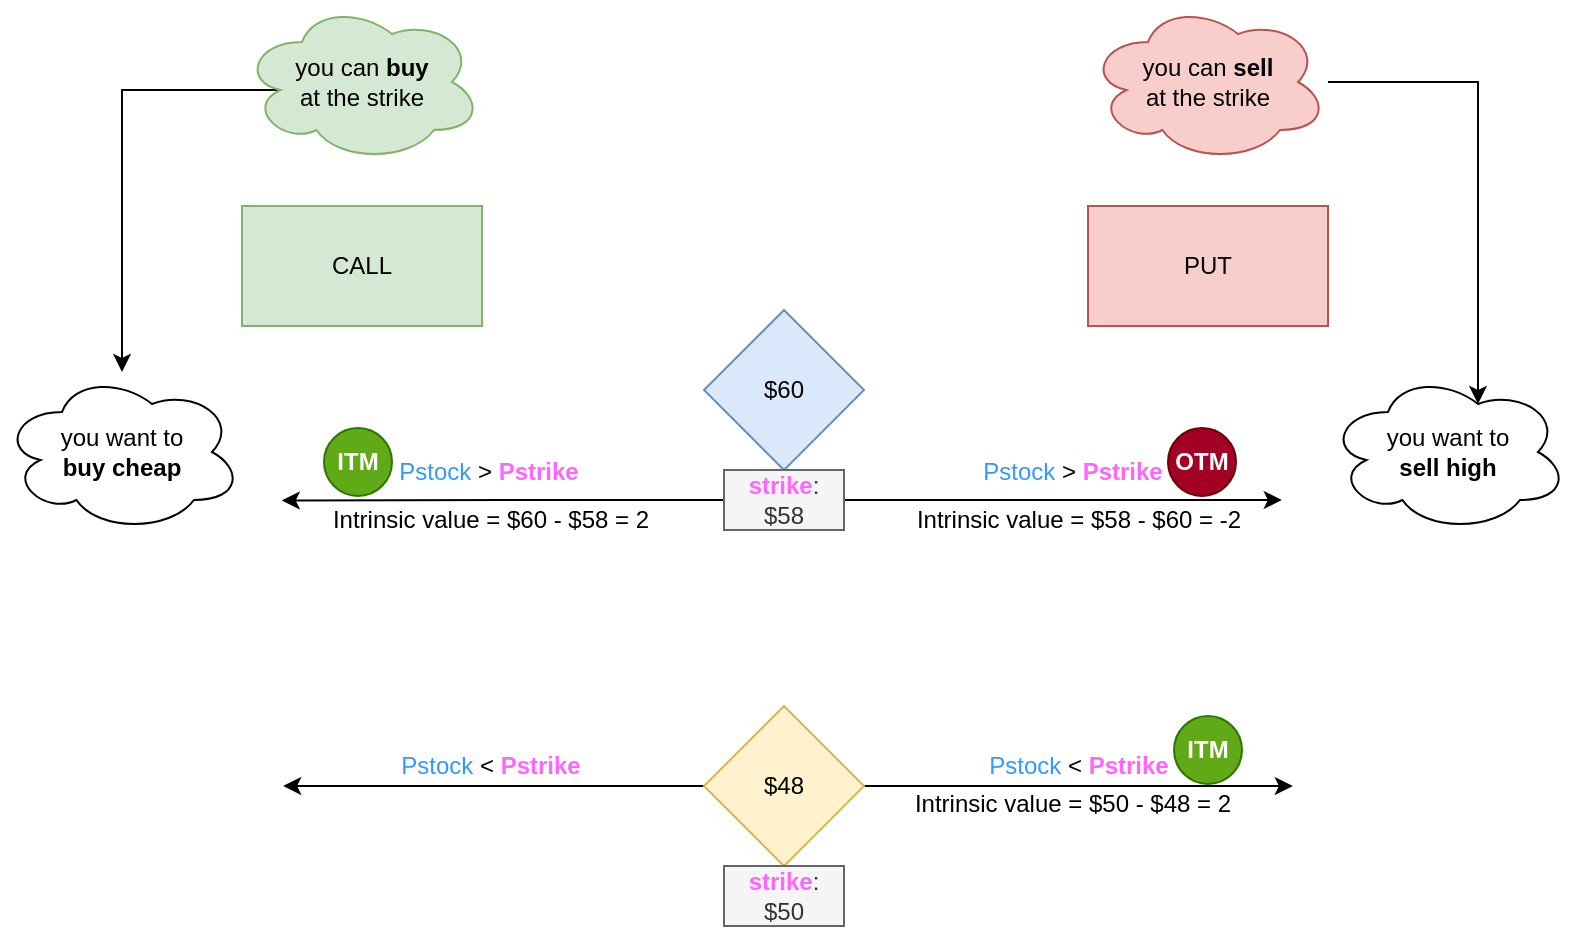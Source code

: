 <mxfile version="24.7.6">
  <diagram name="Page-1" id="c0VkITqdIVa_M6NJ3r1m">
    <mxGraphModel dx="823" dy="504" grid="0" gridSize="10" guides="1" tooltips="1" connect="1" arrows="1" fold="1" page="1" pageScale="1" pageWidth="850" pageHeight="1100" math="0" shadow="0">
      <root>
        <mxCell id="0" />
        <mxCell id="1" parent="0" />
        <mxCell id="XTTomyIDRFA8E6qx83rM-1" value="CALL" style="rounded=0;whiteSpace=wrap;html=1;fillColor=#d5e8d4;strokeColor=#82b366;" vertex="1" parent="1">
          <mxGeometry x="154" y="186" width="120" height="60" as="geometry" />
        </mxCell>
        <mxCell id="XTTomyIDRFA8E6qx83rM-2" value="PUT" style="rounded=0;whiteSpace=wrap;html=1;fillColor=#f8cecc;strokeColor=#b85450;" vertex="1" parent="1">
          <mxGeometry x="577" y="186" width="120" height="60" as="geometry" />
        </mxCell>
        <mxCell id="XTTomyIDRFA8E6qx83rM-6" style="edgeStyle=orthogonalEdgeStyle;rounded=0;orthogonalLoop=1;jettySize=auto;html=1;exitX=0.16;exitY=0.55;exitDx=0;exitDy=0;exitPerimeter=0;" edge="1" parent="1" source="XTTomyIDRFA8E6qx83rM-3" target="XTTomyIDRFA8E6qx83rM-5">
          <mxGeometry relative="1" as="geometry">
            <Array as="points">
              <mxPoint x="94" y="128" />
            </Array>
          </mxGeometry>
        </mxCell>
        <mxCell id="XTTomyIDRFA8E6qx83rM-3" value="you can &lt;b&gt;buy&lt;/b&gt;&lt;div&gt;at the strike&lt;/div&gt;" style="ellipse;shape=cloud;whiteSpace=wrap;html=1;fillColor=#d5e8d4;strokeColor=#82b366;" vertex="1" parent="1">
          <mxGeometry x="154" y="84" width="120" height="80" as="geometry" />
        </mxCell>
        <mxCell id="XTTomyIDRFA8E6qx83rM-4" value="you can &lt;b&gt;sell&lt;/b&gt;&lt;div&gt;at the strike&lt;/div&gt;" style="ellipse;shape=cloud;whiteSpace=wrap;html=1;fillColor=#f8cecc;strokeColor=#b85450;" vertex="1" parent="1">
          <mxGeometry x="577" y="84" width="120" height="80" as="geometry" />
        </mxCell>
        <mxCell id="XTTomyIDRFA8E6qx83rM-5" value="you want to&lt;div&gt;&lt;b&gt;buy&lt;/b&gt; &lt;b&gt;cheap&lt;/b&gt;&lt;/div&gt;" style="ellipse;shape=cloud;whiteSpace=wrap;html=1;" vertex="1" parent="1">
          <mxGeometry x="34" y="269" width="120" height="80" as="geometry" />
        </mxCell>
        <mxCell id="XTTomyIDRFA8E6qx83rM-7" value="you want to&lt;div&gt;&lt;b&gt;sell&lt;/b&gt;&amp;nbsp;&lt;b&gt;high&lt;/b&gt;&lt;/div&gt;" style="ellipse;shape=cloud;whiteSpace=wrap;html=1;" vertex="1" parent="1">
          <mxGeometry x="697" y="269" width="120" height="80" as="geometry" />
        </mxCell>
        <mxCell id="XTTomyIDRFA8E6qx83rM-8" style="edgeStyle=orthogonalEdgeStyle;rounded=0;orthogonalLoop=1;jettySize=auto;html=1;entryX=0.625;entryY=0.2;entryDx=0;entryDy=0;entryPerimeter=0;" edge="1" parent="1" source="XTTomyIDRFA8E6qx83rM-4" target="XTTomyIDRFA8E6qx83rM-7">
          <mxGeometry relative="1" as="geometry">
            <Array as="points">
              <mxPoint x="772" y="124" />
            </Array>
          </mxGeometry>
        </mxCell>
        <mxCell id="XTTomyIDRFA8E6qx83rM-11" value="" style="group" vertex="1" connectable="0" parent="1">
          <mxGeometry x="385" y="238" width="80" height="110" as="geometry" />
        </mxCell>
        <mxCell id="XTTomyIDRFA8E6qx83rM-9" value="$60" style="rhombus;whiteSpace=wrap;html=1;fillColor=#dae8fc;strokeColor=#6c8ebf;" vertex="1" parent="XTTomyIDRFA8E6qx83rM-11">
          <mxGeometry width="80" height="80" as="geometry" />
        </mxCell>
        <mxCell id="XTTomyIDRFA8E6qx83rM-14" style="edgeStyle=orthogonalEdgeStyle;rounded=0;orthogonalLoop=1;jettySize=auto;html=1;exitX=0;exitY=0.5;exitDx=0;exitDy=0;" edge="1" parent="XTTomyIDRFA8E6qx83rM-11" source="XTTomyIDRFA8E6qx83rM-10">
          <mxGeometry relative="1" as="geometry">
            <mxPoint x="-211.103" y="95.241" as="targetPoint" />
          </mxGeometry>
        </mxCell>
        <mxCell id="XTTomyIDRFA8E6qx83rM-21" style="edgeStyle=orthogonalEdgeStyle;rounded=0;orthogonalLoop=1;jettySize=auto;html=1;" edge="1" parent="XTTomyIDRFA8E6qx83rM-11" source="XTTomyIDRFA8E6qx83rM-10">
          <mxGeometry relative="1" as="geometry">
            <mxPoint x="288.897" y="95.0" as="targetPoint" />
          </mxGeometry>
        </mxCell>
        <mxCell id="XTTomyIDRFA8E6qx83rM-10" value="&lt;font color=&quot;#ff66ff&quot;&gt;&lt;b&gt;strike&lt;/b&gt;&lt;/font&gt;: $58" style="text;html=1;align=center;verticalAlign=middle;whiteSpace=wrap;rounded=0;fillColor=#f5f5f5;strokeColor=#666666;fontColor=#333333;" vertex="1" parent="XTTomyIDRFA8E6qx83rM-11">
          <mxGeometry x="10" y="80" width="60" height="30" as="geometry" />
        </mxCell>
        <mxCell id="XTTomyIDRFA8E6qx83rM-13" value="&lt;font color=&quot;#3399ff&quot;&gt;Pstock&lt;/font&gt; &amp;gt; &lt;font color=&quot;#ff66ff&quot;&gt;&lt;b&gt;Pstrike&lt;/b&gt;&lt;/font&gt;" style="text;html=1;align=center;verticalAlign=middle;whiteSpace=wrap;rounded=0;" vertex="1" parent="1">
          <mxGeometry x="216" y="304" width="123" height="30" as="geometry" />
        </mxCell>
        <mxCell id="XTTomyIDRFA8E6qx83rM-15" value="ITM" style="ellipse;whiteSpace=wrap;html=1;aspect=fixed;fontStyle=1;fillColor=#60a917;fontColor=#ffffff;strokeColor=#2D7600;" vertex="1" parent="1">
          <mxGeometry x="195" y="297" width="34" height="34" as="geometry" />
        </mxCell>
        <mxCell id="XTTomyIDRFA8E6qx83rM-17" value="" style="group" vertex="1" connectable="0" parent="1">
          <mxGeometry x="385" y="436" width="80" height="110" as="geometry" />
        </mxCell>
        <mxCell id="XTTomyIDRFA8E6qx83rM-26" style="edgeStyle=orthogonalEdgeStyle;rounded=0;orthogonalLoop=1;jettySize=auto;html=1;" edge="1" parent="XTTomyIDRFA8E6qx83rM-17" source="XTTomyIDRFA8E6qx83rM-18">
          <mxGeometry relative="1" as="geometry">
            <mxPoint x="-210.414" y="40" as="targetPoint" />
          </mxGeometry>
        </mxCell>
        <mxCell id="XTTomyIDRFA8E6qx83rM-27" style="edgeStyle=orthogonalEdgeStyle;rounded=0;orthogonalLoop=1;jettySize=auto;html=1;exitX=1;exitY=0.5;exitDx=0;exitDy=0;" edge="1" parent="XTTomyIDRFA8E6qx83rM-17" source="XTTomyIDRFA8E6qx83rM-18">
          <mxGeometry relative="1" as="geometry">
            <mxPoint x="294.414" y="40" as="targetPoint" />
          </mxGeometry>
        </mxCell>
        <mxCell id="XTTomyIDRFA8E6qx83rM-18" value="$48" style="rhombus;whiteSpace=wrap;html=1;fillColor=#fff2cc;strokeColor=#d6b656;" vertex="1" parent="XTTomyIDRFA8E6qx83rM-17">
          <mxGeometry width="80" height="80" as="geometry" />
        </mxCell>
        <mxCell id="XTTomyIDRFA8E6qx83rM-20" value="&lt;font color=&quot;#ff66ff&quot;&gt;&lt;b&gt;strike&lt;/b&gt;&lt;/font&gt;: $50" style="text;html=1;align=center;verticalAlign=middle;whiteSpace=wrap;rounded=0;fillColor=#f5f5f5;strokeColor=#666666;fontColor=#333333;" vertex="1" parent="XTTomyIDRFA8E6qx83rM-17">
          <mxGeometry x="10" y="80" width="60" height="30" as="geometry" />
        </mxCell>
        <mxCell id="XTTomyIDRFA8E6qx83rM-22" value="&lt;font color=&quot;#3399ff&quot;&gt;Pstock&lt;/font&gt;&amp;nbsp;&amp;gt;&amp;nbsp;&lt;font color=&quot;#ff66ff&quot;&gt;&lt;b&gt;Pstrike&lt;/b&gt;&lt;/font&gt;" style="text;html=1;align=center;verticalAlign=middle;whiteSpace=wrap;rounded=0;" vertex="1" parent="1">
          <mxGeometry x="508" y="304" width="123" height="30" as="geometry" />
        </mxCell>
        <mxCell id="XTTomyIDRFA8E6qx83rM-23" value="OTM" style="ellipse;whiteSpace=wrap;html=1;aspect=fixed;fontStyle=1;fillColor=#a20025;fontColor=#ffffff;strokeColor=#6F0000;" vertex="1" parent="1">
          <mxGeometry x="617" y="297" width="34" height="34" as="geometry" />
        </mxCell>
        <mxCell id="XTTomyIDRFA8E6qx83rM-24" value="Intrinsic value = $60 - $58 = 2" style="text;html=1;align=center;verticalAlign=middle;whiteSpace=wrap;rounded=0;" vertex="1" parent="1">
          <mxGeometry x="195" y="328" width="167" height="30" as="geometry" />
        </mxCell>
        <mxCell id="XTTomyIDRFA8E6qx83rM-25" value="Intrinsic value = $58 - $60 = -2" style="text;html=1;align=center;verticalAlign=middle;whiteSpace=wrap;rounded=0;" vertex="1" parent="1">
          <mxGeometry x="489" y="328" width="167" height="30" as="geometry" />
        </mxCell>
        <mxCell id="XTTomyIDRFA8E6qx83rM-28" value="&lt;font color=&quot;#3399ff&quot;&gt;Pstock&lt;/font&gt;&amp;nbsp;&amp;lt;&amp;nbsp;&lt;font color=&quot;#ff66ff&quot;&gt;&lt;b&gt;Pstrike&lt;/b&gt;&lt;/font&gt;" style="text;html=1;align=center;verticalAlign=middle;whiteSpace=wrap;rounded=0;" vertex="1" parent="1">
          <mxGeometry x="511" y="451" width="123" height="30" as="geometry" />
        </mxCell>
        <mxCell id="XTTomyIDRFA8E6qx83rM-30" value="Intrinsic value = $50 - $48 = 2" style="text;html=1;align=center;verticalAlign=middle;whiteSpace=wrap;rounded=0;" vertex="1" parent="1">
          <mxGeometry x="486" y="470" width="167" height="30" as="geometry" />
        </mxCell>
        <mxCell id="XTTomyIDRFA8E6qx83rM-32" value="ITM" style="ellipse;whiteSpace=wrap;html=1;aspect=fixed;fontStyle=1;fillColor=#60a917;fontColor=#ffffff;strokeColor=#2D7600;" vertex="1" parent="1">
          <mxGeometry x="620" y="441" width="34" height="34" as="geometry" />
        </mxCell>
        <mxCell id="XTTomyIDRFA8E6qx83rM-33" value="&lt;font color=&quot;#3399ff&quot;&gt;Pstock&lt;/font&gt;&amp;nbsp;&amp;lt;&amp;nbsp;&lt;font color=&quot;#ff66ff&quot;&gt;&lt;b&gt;Pstrike&lt;/b&gt;&lt;/font&gt;" style="text;html=1;align=center;verticalAlign=middle;whiteSpace=wrap;rounded=0;" vertex="1" parent="1">
          <mxGeometry x="217" y="451" width="123" height="30" as="geometry" />
        </mxCell>
      </root>
    </mxGraphModel>
  </diagram>
</mxfile>

